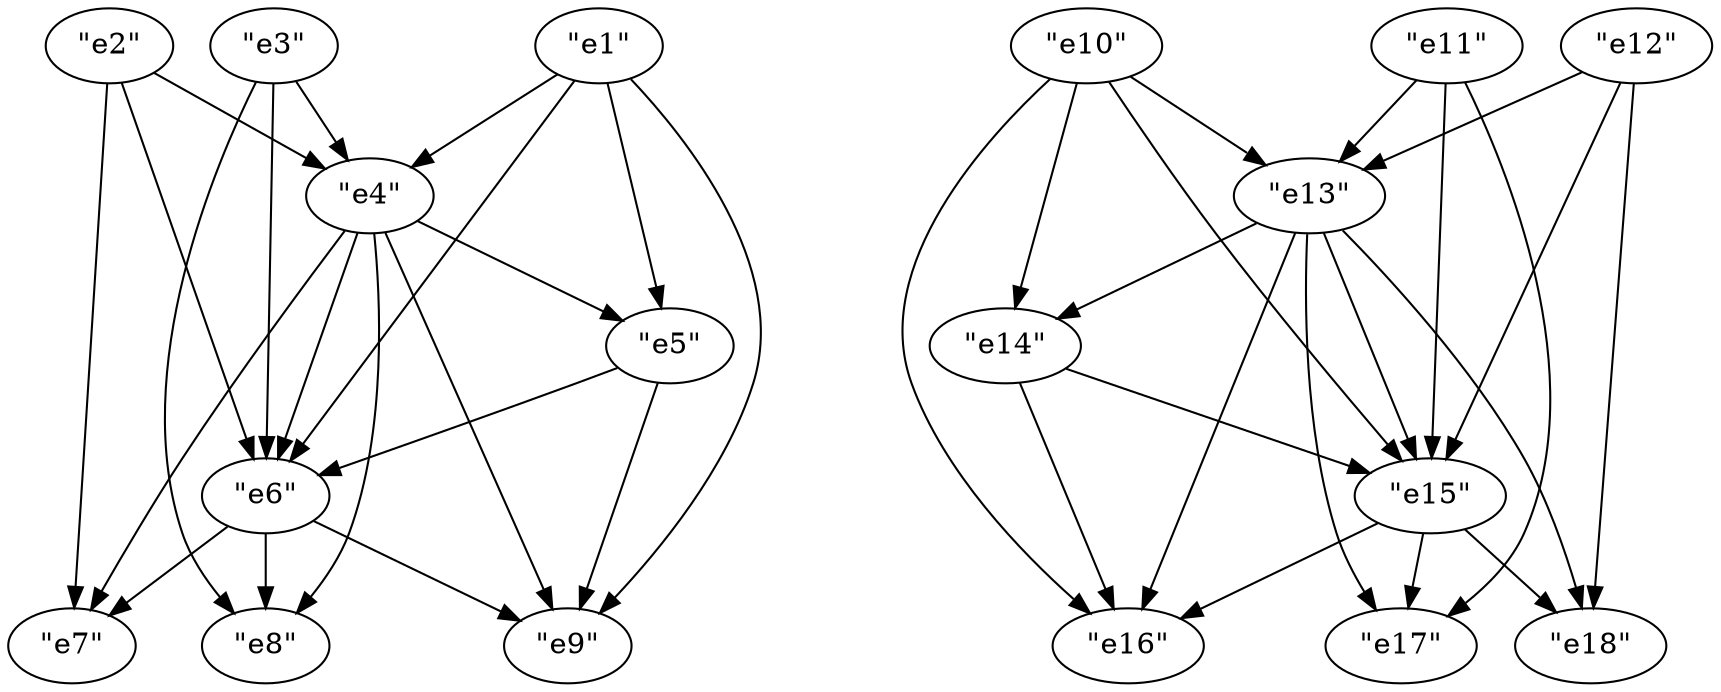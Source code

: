 digraph {
    0 [ label = "\"e1\"" ]
    1 [ label = "\"e2\"" ]
    2 [ label = "\"e3\"" ]
    3 [ label = "\"e4\"" ]
    4 [ label = "\"e5\"" ]
    5 [ label = "\"e6\"" ]
    6 [ label = "\"e7\"" ]
    7 [ label = "\"e8\"" ]
    8 [ label = "\"e9\"" ]
    9 [ label = "\"e10\"" ]
    10 [ label = "\"e11\"" ]
    11 [ label = "\"e12\"" ]
    12 [ label = "\"e13\"" ]
    13 [ label = "\"e14\"" ]
    14 [ label = "\"e15\"" ]
    15 [ label = "\"e16\"" ]
    16 [ label = "\"e17\"" ]
    17 [ label = "\"e18\"" ]
    0 -> 3 [ ]
    0 -> 4 [ ]
    0 -> 5 [ ]
    0 -> 8 [ ]
    1 -> 3 [ ]
    1 -> 5 [ ]
    1 -> 6 [ ]
    2 -> 3 [ ]
    2 -> 5 [ ]
    2 -> 7 [ ]
    3 -> 4 [ ]
    3 -> 5 [ ]
    3 -> 6 [ ]
    3 -> 7 [ ]
    3 -> 8 [ ]
    4 -> 5 [ ]
    4 -> 8 [ ]
    5 -> 6 [ ]
    5 -> 7 [ ]
    5 -> 8 [ ]
    9 -> 12 [ ]
    9 -> 13 [ ]
    9 -> 14 [ ]
    9 -> 15 [ ]
    10 -> 12 [ ]
    10 -> 14 [ ]
    10 -> 16 [ ]
    11 -> 12 [ ]
    11 -> 14 [ ]
    11 -> 17 [ ]
    12 -> 13 [ ]
    12 -> 14 [ ]
    12 -> 15 [ ]
    12 -> 16 [ ]
    12 -> 17 [ ]
    13 -> 14 [ ]
    13 -> 15 [ ]
    14 -> 15 [ ]
    14 -> 16 [ ]
    14 -> 17 [ ]
}
